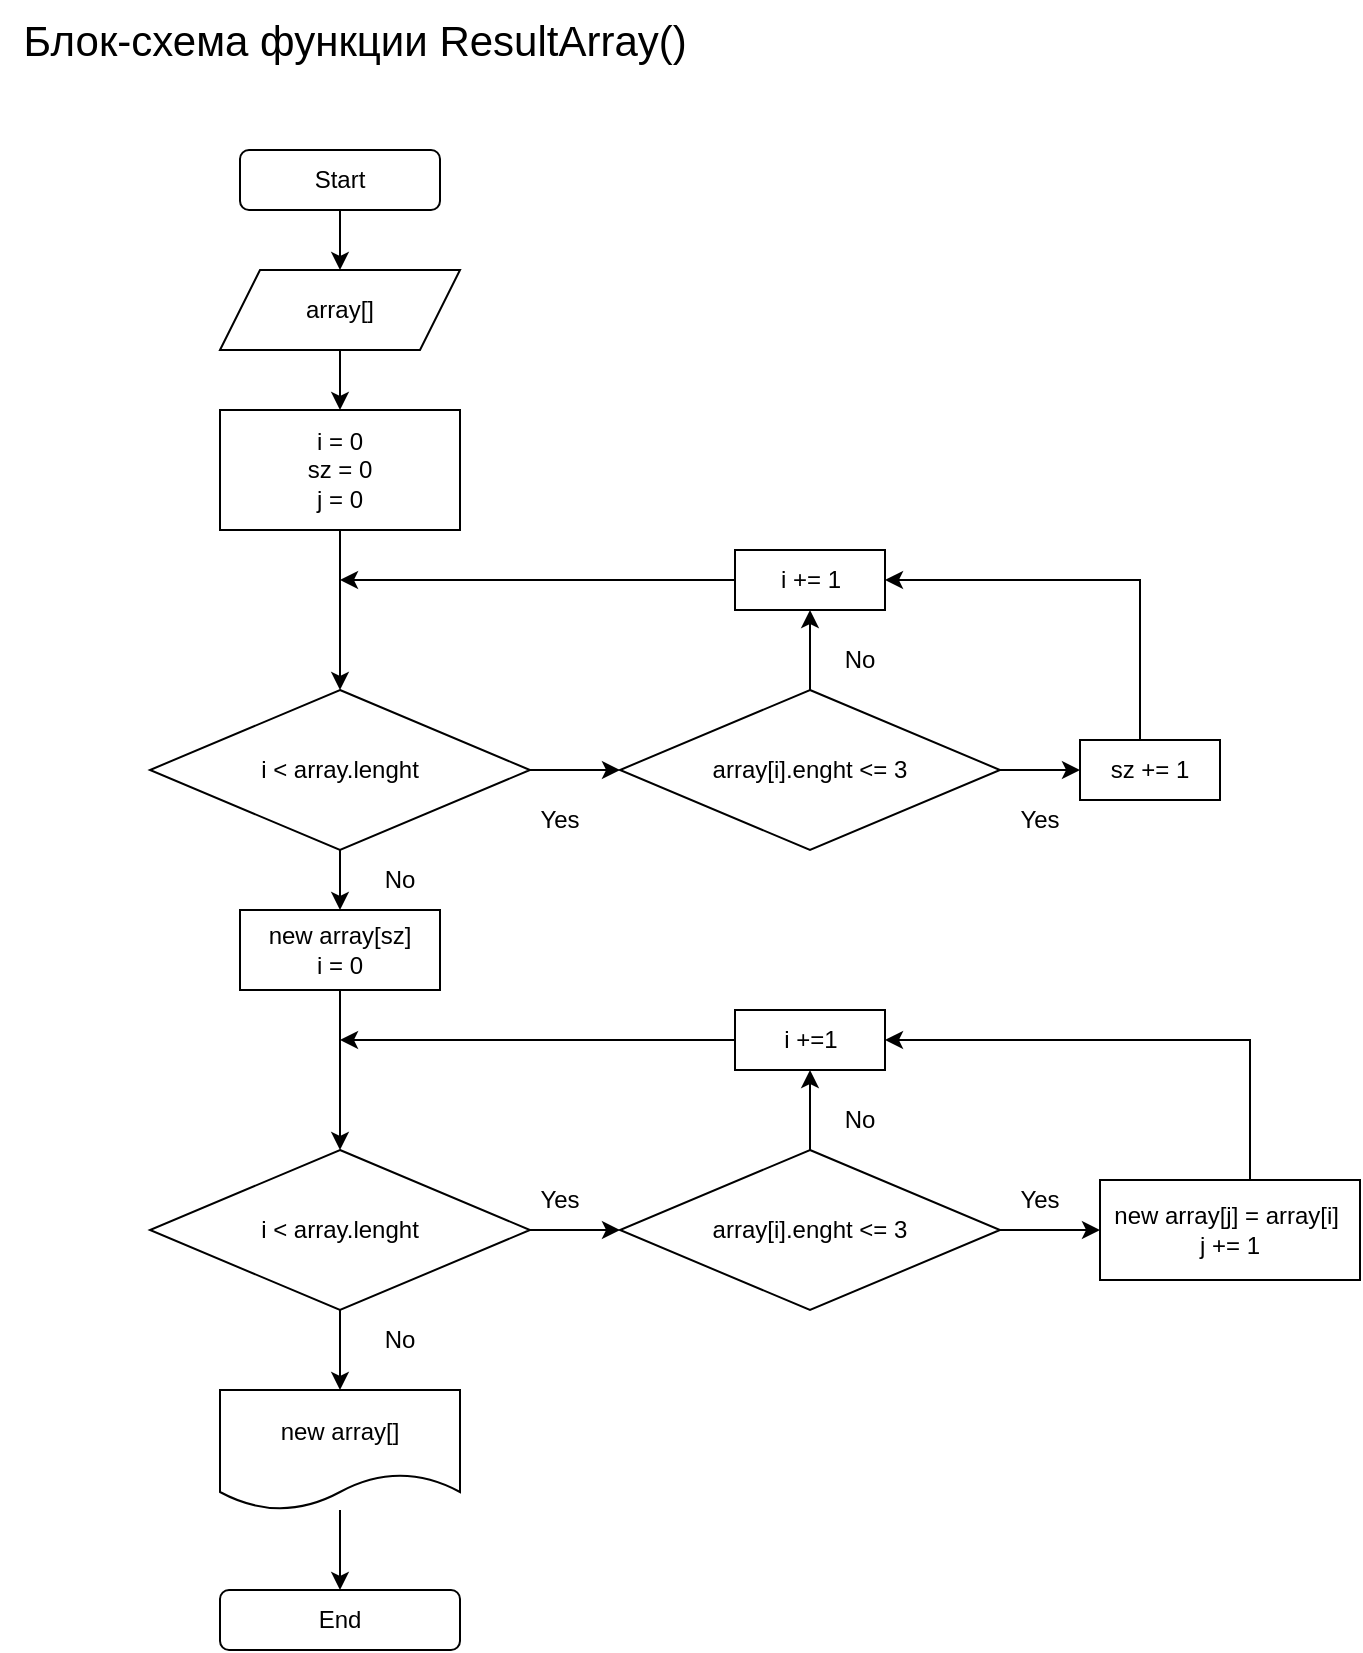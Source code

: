 <mxfile version="22.1.5" type="device">
  <diagram id="v8tKkvfro5LeUopeoSVs" name="Страница — 1">
    <mxGraphModel dx="880" dy="395" grid="1" gridSize="10" guides="1" tooltips="1" connect="1" arrows="1" fold="1" page="1" pageScale="1" pageWidth="827" pageHeight="1169" math="0" shadow="0">
      <root>
        <mxCell id="0" />
        <mxCell id="1" parent="0" />
        <mxCell id="69x0fvGCuE1sJerOUj-b-1" style="edgeStyle=orthogonalEdgeStyle;rounded=0;orthogonalLoop=1;jettySize=auto;html=1;" edge="1" parent="1" source="69x0fvGCuE1sJerOUj-b-2" target="69x0fvGCuE1sJerOUj-b-4">
          <mxGeometry relative="1" as="geometry">
            <mxPoint x="410" y="150" as="targetPoint" />
          </mxGeometry>
        </mxCell>
        <mxCell id="69x0fvGCuE1sJerOUj-b-2" value="Start" style="rounded=1;whiteSpace=wrap;html=1;" vertex="1" parent="1">
          <mxGeometry x="120" y="80" width="100" height="30" as="geometry" />
        </mxCell>
        <mxCell id="69x0fvGCuE1sJerOUj-b-3" style="edgeStyle=orthogonalEdgeStyle;rounded=0;orthogonalLoop=1;jettySize=auto;html=1;" edge="1" parent="1" source="69x0fvGCuE1sJerOUj-b-4" target="69x0fvGCuE1sJerOUj-b-6">
          <mxGeometry relative="1" as="geometry">
            <mxPoint x="410" y="210" as="targetPoint" />
          </mxGeometry>
        </mxCell>
        <mxCell id="69x0fvGCuE1sJerOUj-b-4" value="array[]" style="shape=parallelogram;perimeter=parallelogramPerimeter;whiteSpace=wrap;html=1;fixedSize=1;" vertex="1" parent="1">
          <mxGeometry x="110" y="140" width="120" height="40" as="geometry" />
        </mxCell>
        <mxCell id="69x0fvGCuE1sJerOUj-b-5" style="edgeStyle=orthogonalEdgeStyle;rounded=0;orthogonalLoop=1;jettySize=auto;html=1;" edge="1" parent="1" source="69x0fvGCuE1sJerOUj-b-6" target="69x0fvGCuE1sJerOUj-b-9">
          <mxGeometry relative="1" as="geometry">
            <mxPoint x="410" y="300" as="targetPoint" />
          </mxGeometry>
        </mxCell>
        <mxCell id="69x0fvGCuE1sJerOUj-b-6" value="i = 0&lt;br&gt;sz = 0&lt;br&gt;j = 0" style="rounded=0;whiteSpace=wrap;html=1;" vertex="1" parent="1">
          <mxGeometry x="110" y="210" width="120" height="60" as="geometry" />
        </mxCell>
        <mxCell id="69x0fvGCuE1sJerOUj-b-7" style="edgeStyle=orthogonalEdgeStyle;rounded=0;orthogonalLoop=1;jettySize=auto;html=1;entryX=0;entryY=0.5;entryDx=0;entryDy=0;" edge="1" parent="1" source="69x0fvGCuE1sJerOUj-b-9" target="69x0fvGCuE1sJerOUj-b-12">
          <mxGeometry relative="1" as="geometry" />
        </mxCell>
        <mxCell id="69x0fvGCuE1sJerOUj-b-8" value="" style="edgeStyle=orthogonalEdgeStyle;rounded=0;orthogonalLoop=1;jettySize=auto;html=1;" edge="1" parent="1" source="69x0fvGCuE1sJerOUj-b-9" target="69x0fvGCuE1sJerOUj-b-21">
          <mxGeometry relative="1" as="geometry" />
        </mxCell>
        <mxCell id="69x0fvGCuE1sJerOUj-b-9" value="i &amp;lt; array.lenght" style="rhombus;whiteSpace=wrap;html=1;" vertex="1" parent="1">
          <mxGeometry x="75" y="350" width="190" height="80" as="geometry" />
        </mxCell>
        <mxCell id="69x0fvGCuE1sJerOUj-b-11" value="" style="edgeStyle=orthogonalEdgeStyle;rounded=0;orthogonalLoop=1;jettySize=auto;html=1;" edge="1" parent="1" source="69x0fvGCuE1sJerOUj-b-12" target="69x0fvGCuE1sJerOUj-b-18">
          <mxGeometry relative="1" as="geometry" />
        </mxCell>
        <mxCell id="69x0fvGCuE1sJerOUj-b-45" value="" style="edgeStyle=orthogonalEdgeStyle;rounded=0;orthogonalLoop=1;jettySize=auto;html=1;" edge="1" parent="1" source="69x0fvGCuE1sJerOUj-b-12" target="69x0fvGCuE1sJerOUj-b-43">
          <mxGeometry relative="1" as="geometry" />
        </mxCell>
        <mxCell id="69x0fvGCuE1sJerOUj-b-12" value="array[i].enght &amp;lt;= 3" style="rhombus;whiteSpace=wrap;html=1;" vertex="1" parent="1">
          <mxGeometry x="310" y="350" width="190" height="80" as="geometry" />
        </mxCell>
        <mxCell id="69x0fvGCuE1sJerOUj-b-13" value="Yes" style="text;html=1;strokeColor=none;fillColor=none;align=center;verticalAlign=middle;whiteSpace=wrap;rounded=0;" vertex="1" parent="1">
          <mxGeometry x="250" y="400" width="60" height="30" as="geometry" />
        </mxCell>
        <mxCell id="69x0fvGCuE1sJerOUj-b-16" value="Yes" style="text;html=1;strokeColor=none;fillColor=none;align=center;verticalAlign=middle;whiteSpace=wrap;rounded=0;" vertex="1" parent="1">
          <mxGeometry x="490" y="400" width="60" height="30" as="geometry" />
        </mxCell>
        <mxCell id="69x0fvGCuE1sJerOUj-b-51" style="edgeStyle=orthogonalEdgeStyle;rounded=0;orthogonalLoop=1;jettySize=auto;html=1;" edge="1" parent="1" source="69x0fvGCuE1sJerOUj-b-18">
          <mxGeometry relative="1" as="geometry">
            <mxPoint x="170" y="295" as="targetPoint" />
          </mxGeometry>
        </mxCell>
        <mxCell id="69x0fvGCuE1sJerOUj-b-18" value="i += 1" style="rounded=0;whiteSpace=wrap;html=1;" vertex="1" parent="1">
          <mxGeometry x="367.5" y="280" width="75" height="30" as="geometry" />
        </mxCell>
        <mxCell id="69x0fvGCuE1sJerOUj-b-19" value="No" style="text;html=1;strokeColor=none;fillColor=none;align=center;verticalAlign=middle;whiteSpace=wrap;rounded=0;" vertex="1" parent="1">
          <mxGeometry x="400" y="320" width="60" height="30" as="geometry" />
        </mxCell>
        <mxCell id="69x0fvGCuE1sJerOUj-b-20" value="" style="edgeStyle=orthogonalEdgeStyle;rounded=0;orthogonalLoop=1;jettySize=auto;html=1;" edge="1" parent="1" source="69x0fvGCuE1sJerOUj-b-21" target="69x0fvGCuE1sJerOUj-b-25">
          <mxGeometry relative="1" as="geometry" />
        </mxCell>
        <mxCell id="69x0fvGCuE1sJerOUj-b-21" value="new array[sz]&lt;br&gt;i = 0" style="rounded=0;whiteSpace=wrap;html=1;" vertex="1" parent="1">
          <mxGeometry x="120" y="460" width="100" height="40" as="geometry" />
        </mxCell>
        <mxCell id="69x0fvGCuE1sJerOUj-b-22" value="No" style="text;html=1;strokeColor=none;fillColor=none;align=center;verticalAlign=middle;whiteSpace=wrap;rounded=0;" vertex="1" parent="1">
          <mxGeometry x="170" y="430" width="60" height="30" as="geometry" />
        </mxCell>
        <mxCell id="69x0fvGCuE1sJerOUj-b-24" value="" style="edgeStyle=orthogonalEdgeStyle;rounded=0;orthogonalLoop=1;jettySize=auto;html=1;" edge="1" parent="1" source="69x0fvGCuE1sJerOUj-b-25" target="69x0fvGCuE1sJerOUj-b-32">
          <mxGeometry relative="1" as="geometry" />
        </mxCell>
        <mxCell id="69x0fvGCuE1sJerOUj-b-56" value="" style="edgeStyle=orthogonalEdgeStyle;rounded=0;orthogonalLoop=1;jettySize=auto;html=1;" edge="1" parent="1" source="69x0fvGCuE1sJerOUj-b-25" target="69x0fvGCuE1sJerOUj-b-39">
          <mxGeometry relative="1" as="geometry" />
        </mxCell>
        <mxCell id="69x0fvGCuE1sJerOUj-b-25" value="i &amp;lt; array.lenght" style="rhombus;whiteSpace=wrap;html=1;" vertex="1" parent="1">
          <mxGeometry x="75" y="580" width="190" height="80" as="geometry" />
        </mxCell>
        <mxCell id="69x0fvGCuE1sJerOUj-b-28" value="End" style="rounded=1;whiteSpace=wrap;html=1;" vertex="1" parent="1">
          <mxGeometry x="110" y="800" width="120" height="30" as="geometry" />
        </mxCell>
        <mxCell id="69x0fvGCuE1sJerOUj-b-29" value="No" style="text;html=1;strokeColor=none;fillColor=none;align=center;verticalAlign=middle;whiteSpace=wrap;rounded=0;" vertex="1" parent="1">
          <mxGeometry x="170" y="660" width="60" height="30" as="geometry" />
        </mxCell>
        <mxCell id="69x0fvGCuE1sJerOUj-b-31" style="edgeStyle=orthogonalEdgeStyle;rounded=0;orthogonalLoop=1;jettySize=auto;html=1;" edge="1" parent="1" source="69x0fvGCuE1sJerOUj-b-32" target="69x0fvGCuE1sJerOUj-b-35">
          <mxGeometry relative="1" as="geometry">
            <mxPoint x="385" y="540" as="targetPoint" />
          </mxGeometry>
        </mxCell>
        <mxCell id="69x0fvGCuE1sJerOUj-b-32" value="array[i].enght &amp;lt;= 3" style="rhombus;whiteSpace=wrap;html=1;" vertex="1" parent="1">
          <mxGeometry x="310" y="580" width="190" height="80" as="geometry" />
        </mxCell>
        <mxCell id="69x0fvGCuE1sJerOUj-b-54" style="edgeStyle=orthogonalEdgeStyle;rounded=0;orthogonalLoop=1;jettySize=auto;html=1;entryX=1;entryY=0.5;entryDx=0;entryDy=0;" edge="1" parent="1" source="69x0fvGCuE1sJerOUj-b-33" target="69x0fvGCuE1sJerOUj-b-35">
          <mxGeometry relative="1" as="geometry">
            <Array as="points">
              <mxPoint x="625" y="525" />
            </Array>
          </mxGeometry>
        </mxCell>
        <mxCell id="69x0fvGCuE1sJerOUj-b-33" value="new array[j] = array[i]&amp;nbsp;&lt;br&gt;j += 1" style="rounded=0;whiteSpace=wrap;html=1;" vertex="1" parent="1">
          <mxGeometry x="550" y="595" width="130" height="50" as="geometry" />
        </mxCell>
        <mxCell id="69x0fvGCuE1sJerOUj-b-55" style="edgeStyle=orthogonalEdgeStyle;rounded=0;orthogonalLoop=1;jettySize=auto;html=1;" edge="1" parent="1" source="69x0fvGCuE1sJerOUj-b-35">
          <mxGeometry relative="1" as="geometry">
            <mxPoint x="170" y="525" as="targetPoint" />
          </mxGeometry>
        </mxCell>
        <mxCell id="69x0fvGCuE1sJerOUj-b-35" value="i +=1" style="rounded=0;whiteSpace=wrap;html=1;" vertex="1" parent="1">
          <mxGeometry x="367.5" y="510" width="75" height="30" as="geometry" />
        </mxCell>
        <mxCell id="69x0fvGCuE1sJerOUj-b-36" value="Yes" style="text;html=1;strokeColor=none;fillColor=none;align=center;verticalAlign=middle;whiteSpace=wrap;rounded=0;" vertex="1" parent="1">
          <mxGeometry x="250" y="590" width="60" height="30" as="geometry" />
        </mxCell>
        <mxCell id="69x0fvGCuE1sJerOUj-b-37" value="Yes" style="text;html=1;strokeColor=none;fillColor=none;align=center;verticalAlign=middle;whiteSpace=wrap;rounded=0;" vertex="1" parent="1">
          <mxGeometry x="490" y="590" width="60" height="30" as="geometry" />
        </mxCell>
        <mxCell id="69x0fvGCuE1sJerOUj-b-38" value="No" style="text;html=1;strokeColor=none;fillColor=none;align=center;verticalAlign=middle;whiteSpace=wrap;rounded=0;" vertex="1" parent="1">
          <mxGeometry x="400" y="550" width="60" height="30" as="geometry" />
        </mxCell>
        <mxCell id="69x0fvGCuE1sJerOUj-b-57" value="" style="edgeStyle=orthogonalEdgeStyle;rounded=0;orthogonalLoop=1;jettySize=auto;html=1;" edge="1" parent="1" source="69x0fvGCuE1sJerOUj-b-39" target="69x0fvGCuE1sJerOUj-b-28">
          <mxGeometry relative="1" as="geometry" />
        </mxCell>
        <mxCell id="69x0fvGCuE1sJerOUj-b-39" value="new array[]" style="shape=document;whiteSpace=wrap;html=1;boundedLbl=1;" vertex="1" parent="1">
          <mxGeometry x="110" y="700" width="120" height="60" as="geometry" />
        </mxCell>
        <mxCell id="69x0fvGCuE1sJerOUj-b-50" style="edgeStyle=orthogonalEdgeStyle;rounded=0;orthogonalLoop=1;jettySize=auto;html=1;entryX=1;entryY=0.5;entryDx=0;entryDy=0;" edge="1" parent="1" source="69x0fvGCuE1sJerOUj-b-43" target="69x0fvGCuE1sJerOUj-b-18">
          <mxGeometry relative="1" as="geometry">
            <Array as="points">
              <mxPoint x="570" y="295" />
            </Array>
          </mxGeometry>
        </mxCell>
        <mxCell id="69x0fvGCuE1sJerOUj-b-43" value="sz += 1" style="rounded=0;whiteSpace=wrap;html=1;" vertex="1" parent="1">
          <mxGeometry x="540" y="375" width="70" height="30" as="geometry" />
        </mxCell>
        <mxCell id="69x0fvGCuE1sJerOUj-b-53" style="edgeStyle=orthogonalEdgeStyle;rounded=0;orthogonalLoop=1;jettySize=auto;html=1;entryX=0;entryY=0.5;entryDx=0;entryDy=0;" edge="1" parent="1" source="69x0fvGCuE1sJerOUj-b-32" target="69x0fvGCuE1sJerOUj-b-33">
          <mxGeometry relative="1" as="geometry" />
        </mxCell>
        <mxCell id="69x0fvGCuE1sJerOUj-b-58" value="&lt;font style=&quot;font-size: 21px;&quot;&gt;Блок-схема функции ResultArray()&amp;nbsp;&lt;/font&gt;" style="text;html=1;align=center;verticalAlign=middle;resizable=0;points=[];autosize=1;strokeColor=none;fillColor=none;" vertex="1" parent="1">
          <mxGeometry y="5" width="360" height="40" as="geometry" />
        </mxCell>
      </root>
    </mxGraphModel>
  </diagram>
</mxfile>
